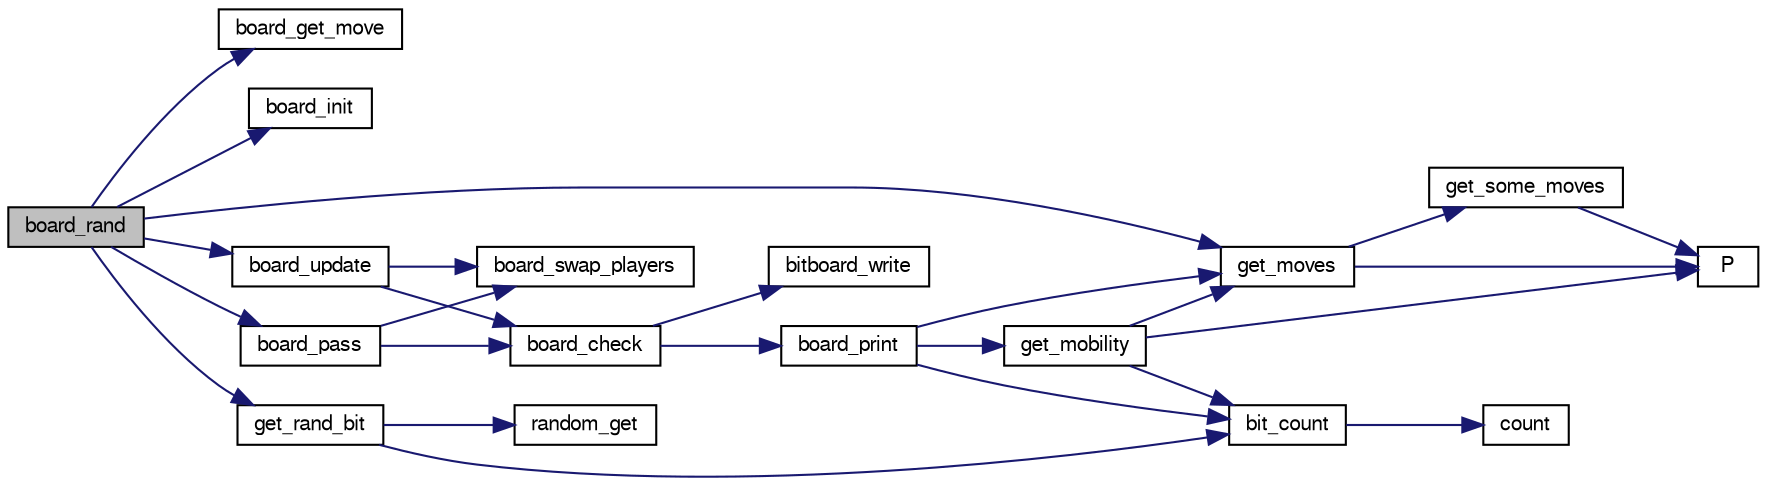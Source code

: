 digraph "board_rand"
{
 // LATEX_PDF_SIZE
  bgcolor="transparent";
  edge [fontname="FreeSans",fontsize="10",labelfontname="FreeSans",labelfontsize="10"];
  node [fontname="FreeSans",fontsize="10",shape=record];
  rankdir="LR";
  Node1 [label="board_rand",height=0.2,width=0.4,color="black", fillcolor="grey75", style="filled", fontcolor="black",tooltip="Get a random board by playing random moves."];
  Node1 -> Node2 [color="midnightblue",fontsize="10",style="solid",fontname="FreeSans"];
  Node2 [label="board_get_move",height=0.2,width=0.4,color="black",URL="$board_8c.html#a3b5748c109770fe228ea15b562c0f113",tooltip="Compute a move."];
  Node1 -> Node3 [color="midnightblue",fontsize="10",style="solid",fontname="FreeSans"];
  Node3 [label="board_init",height=0.2,width=0.4,color="black",URL="$board_8c.html#a6c63848863d9887a6b400f4bc678f31d",tooltip="Set a board to the starting position."];
  Node1 -> Node4 [color="midnightblue",fontsize="10",style="solid",fontname="FreeSans"];
  Node4 [label="board_pass",height=0.2,width=0.4,color="black",URL="$board_8c.html#ac353cc1821e12d2aeba8eefe5cf92b46",tooltip="Passing move."];
  Node4 -> Node5 [color="midnightblue",fontsize="10",style="solid",fontname="FreeSans"];
  Node5 [label="board_check",height=0.2,width=0.4,color="black",URL="$board_8c.html#a849436f17b60e89ed91f8e5013ed9d04",tooltip="Check board consistency."];
  Node5 -> Node6 [color="midnightblue",fontsize="10",style="solid",fontname="FreeSans"];
  Node6 [label="bitboard_write",height=0.2,width=0.4,color="black",URL="$bit_8c.html#a519b18f67de9b8edbd98f687a13b45f5",tooltip="Print an unsigned long long as a board."];
  Node5 -> Node7 [color="midnightblue",fontsize="10",style="solid",fontname="FreeSans"];
  Node7 [label="board_print",height=0.2,width=0.4,color="black",URL="$board_8c.html#a27ccb92684d9e7194eeb3bc34311ad55",tooltip="Print out the board."];
  Node7 -> Node8 [color="midnightblue",fontsize="10",style="solid",fontname="FreeSans"];
  Node8 [label="bit_count",height=0.2,width=0.4,color="black",URL="$bit_8c.html#a830fec0a90989da1f1900ff609b92167",tooltip="Count the number of bits set to one in an unsigned long long."];
  Node8 -> Node9 [color="midnightblue",fontsize="10",style="solid",fontname="FreeSans"];
  Node9 [label="count",height=0.2,width=0.4,color="black",URL="$generate__flip_8c.html#a1a1d6a2cdbded5c35040f6555e948770",tooltip=" "];
  Node7 -> Node10 [color="midnightblue",fontsize="10",style="solid",fontname="FreeSans"];
  Node10 [label="get_mobility",height=0.2,width=0.4,color="black",URL="$board_8c.html#a7509639c4e49c56fe83b3d978580ed42",tooltip="Count legal moves."];
  Node10 -> Node8 [color="midnightblue",fontsize="10",style="solid",fontname="FreeSans"];
  Node10 -> Node11 [color="midnightblue",fontsize="10",style="solid",fontname="FreeSans"];
  Node11 [label="get_moves",height=0.2,width=0.4,color="black",URL="$board_8c.html#a7610dc936a6aea22b3c5e162f722a7a1",tooltip="Get legal moves."];
  Node11 -> Node12 [color="midnightblue",fontsize="10",style="solid",fontname="FreeSans"];
  Node12 [label="get_some_moves",height=0.2,width=0.4,color="black",URL="$board_8c.html#a5db071e3e4d26a0b7d6425bb6333dd7f",tooltip="Get a part of the moves."];
  Node12 -> Node13 [color="midnightblue",fontsize="10",style="solid",fontname="FreeSans"];
  Node13 [label="P",height=0.2,width=0.4,color="black",URL="$generate__flip_8c.html#a11481f01e169aee1117c83a352c22222",tooltip=" "];
  Node11 -> Node13 [color="midnightblue",fontsize="10",style="solid",fontname="FreeSans"];
  Node10 -> Node13 [color="midnightblue",fontsize="10",style="solid",fontname="FreeSans"];
  Node7 -> Node11 [color="midnightblue",fontsize="10",style="solid",fontname="FreeSans"];
  Node4 -> Node14 [color="midnightblue",fontsize="10",style="solid",fontname="FreeSans"];
  Node14 [label="board_swap_players",height=0.2,width=0.4,color="black",URL="$board_8c.html#a4d389fb0245969a39744349230ce7703",tooltip="Swap players."];
  Node1 -> Node15 [color="midnightblue",fontsize="10",style="solid",fontname="FreeSans"];
  Node15 [label="board_update",height=0.2,width=0.4,color="black",URL="$board_8c.html#a2d24dea46d67d71b1d9fe9f515d8d675",tooltip="Update a board."];
  Node15 -> Node5 [color="midnightblue",fontsize="10",style="solid",fontname="FreeSans"];
  Node15 -> Node14 [color="midnightblue",fontsize="10",style="solid",fontname="FreeSans"];
  Node1 -> Node11 [color="midnightblue",fontsize="10",style="solid",fontname="FreeSans"];
  Node1 -> Node16 [color="midnightblue",fontsize="10",style="solid",fontname="FreeSans"];
  Node16 [label="get_rand_bit",height=0.2,width=0.4,color="black",URL="$bit_8c.html#a680773fc259ac83aa5080b1b5192ac80",tooltip="Get a random set bit index."];
  Node16 -> Node8 [color="midnightblue",fontsize="10",style="solid",fontname="FreeSans"];
  Node16 -> Node17 [color="midnightblue",fontsize="10",style="solid",fontname="FreeSans"];
  Node17 [label="random_get",height=0.2,width=0.4,color="black",URL="$util_8c.html#a9787f9579ffe8e42bf7e4e8e179723ab",tooltip="Pseudo-random number generator."];
}
